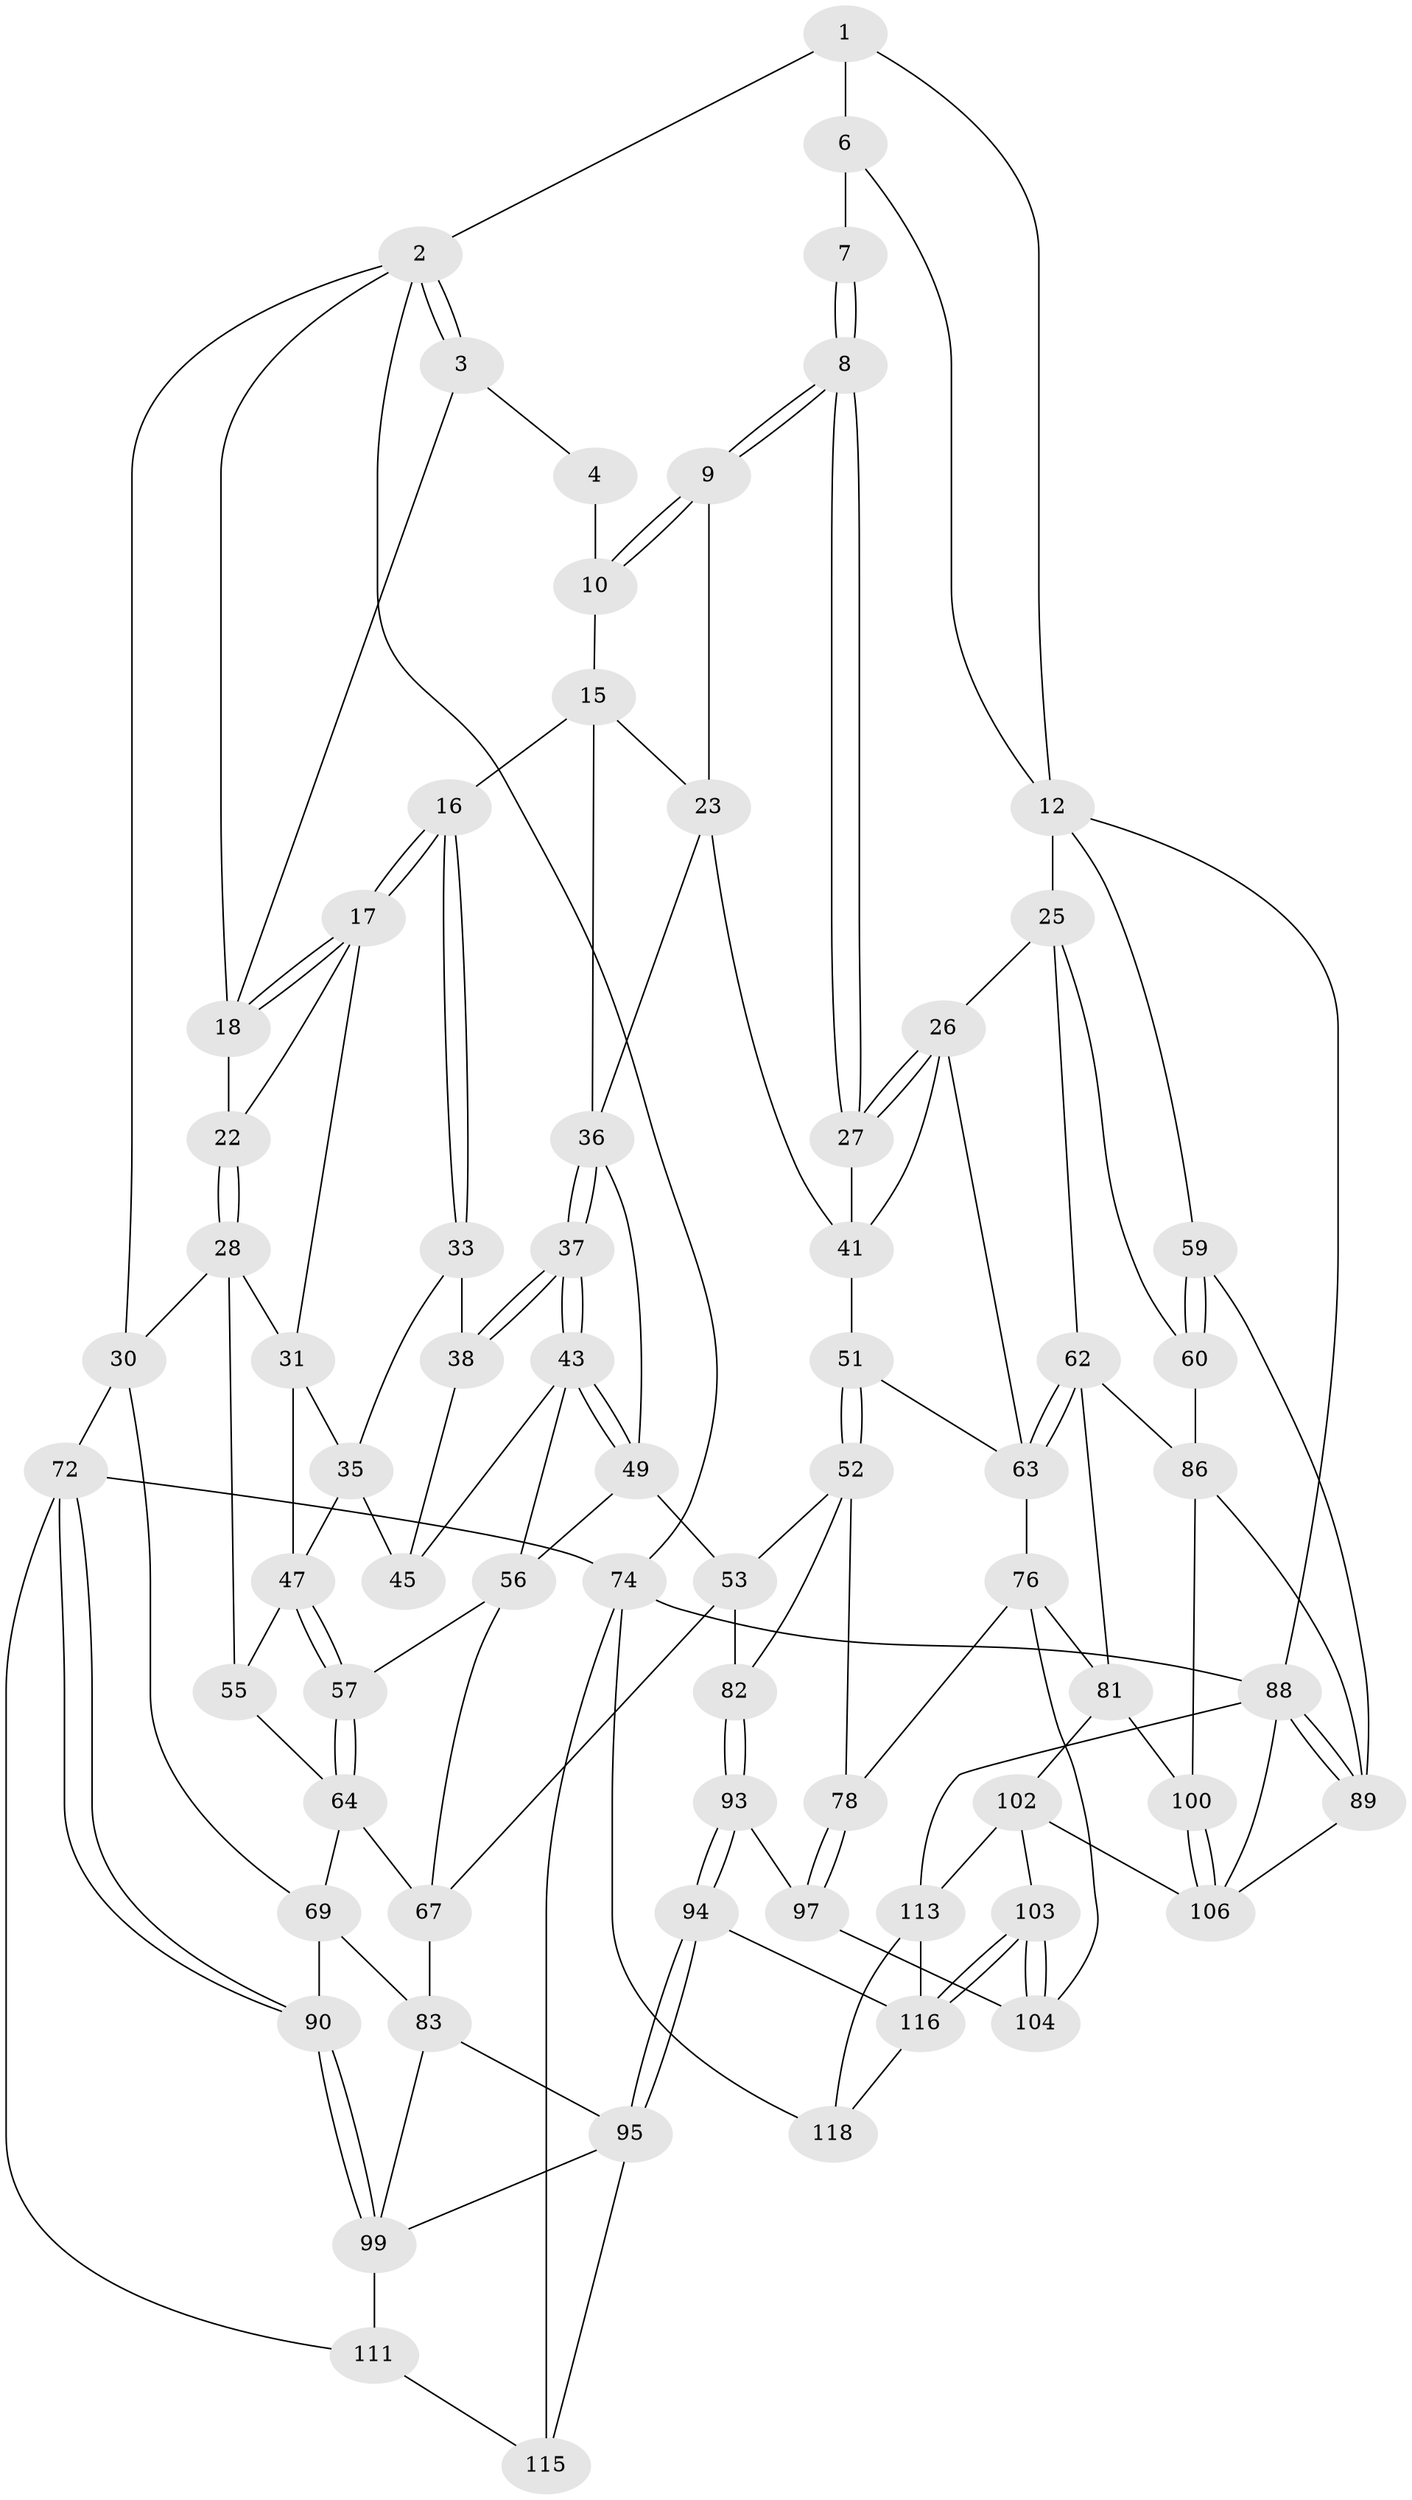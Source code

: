 // Generated by graph-tools (version 1.1) at 2025/52/02/27/25 19:52:41]
// undirected, 71 vertices, 156 edges
graph export_dot {
graph [start="1"]
  node [color=gray90,style=filled];
  1 [pos="+0.780359150621774+0"];
  2 [pos="+0+0",super="+19"];
  3 [pos="+0.1866084611824534+0"];
  4 [pos="+0.22493770381837103+0",super="+5"];
  6 [pos="+0.7995596651879595+0",super="+11"];
  7 [pos="+0.702290025134992+0.14188322444016516"];
  8 [pos="+0.6146849136763642+0.1872376788168323"];
  9 [pos="+0.6037515576013193+0.17822722694060036"];
  10 [pos="+0.5679123736870846+0.09703036245766554",super="+14"];
  12 [pos="+0.9014204464276345+0.19394650073999356",super="+13"];
  15 [pos="+0.3604683015098034+0.14072932933811463",super="+24"];
  16 [pos="+0.31118879336134697+0.18382499181651987"];
  17 [pos="+0.19699444992605636+0.16858765450678206",super="+21"];
  18 [pos="+0.1795027535878298+0.08107253367531955",super="+20"];
  22 [pos="+0.16599340139553934+0.19953213616006754"];
  23 [pos="+0.5030481327534272+0.23455468616629271",super="+39"];
  25 [pos="+0.7621473389833283+0.3002349072641614",super="+61"];
  26 [pos="+0.7095841378676069+0.30141734919850677",super="+58"];
  27 [pos="+0.6534352815782342+0.26444047105907853"];
  28 [pos="+0.03805954848176097+0.2682036551650117",super="+29"];
  30 [pos="+0+0.19148355170368528",super="+70"];
  31 [pos="+0.20464766853553742+0.28594463865269903",super="+32"];
  33 [pos="+0.30637447207078283+0.20322825257847188",super="+34"];
  35 [pos="+0.22591974910967727+0.28537578750151027",super="+46"];
  36 [pos="+0.42336861330765246+0.26894442240028965",super="+40"];
  37 [pos="+0.37643154499507536+0.32125636362453847"];
  38 [pos="+0.3301709880176126+0.28429598253552896",super="+42"];
  41 [pos="+0.5502070180210809+0.3536508702627711",super="+50"];
  43 [pos="+0.3733819604639018+0.40617423876911196",super="+44"];
  45 [pos="+0.2872332716944032+0.36779951274994055"];
  47 [pos="+0.2173177181270707+0.3889318448292284",super="+48"];
  49 [pos="+0.3908933315906159+0.4296084416331855",super="+54"];
  51 [pos="+0.5155611057723914+0.45466996451799285"];
  52 [pos="+0.4744530524664679+0.46173512468409456",super="+79"];
  53 [pos="+0.39577880529207976+0.44020431294482865",super="+75"];
  55 [pos="+0.10967862730596868+0.41179176928129063"];
  56 [pos="+0.24947355139291216+0.4402317263235771",super="+66"];
  57 [pos="+0.21530648707353978+0.41699651705689766"];
  59 [pos="+1+0.38483398265282687",super="+87"];
  60 [pos="+0.9702564077919396+0.4472332931503677",super="+85"];
  62 [pos="+0.7109821405853098+0.5747538904749083",super="+80"];
  63 [pos="+0.6808438783310408+0.4164681996878638",super="+71"];
  64 [pos="+0.14198904448496602+0.48878650407653107",super="+65"];
  67 [pos="+0.2588331367040004+0.5932147910247338",super="+68"];
  69 [pos="+0.06282563830038655+0.4778026122237846",super="+84"];
  72 [pos="+0+0.7638362505066969",super="+73"];
  74 [pos="+0+1",super="+119"];
  76 [pos="+0.6700280200266543+0.6012428009876687",super="+77"];
  78 [pos="+0.5138172874768864+0.6654788012192967"];
  81 [pos="+0.6974670381739095+0.6012683215117145",super="+101"];
  82 [pos="+0.31436390346354054+0.6032176046045309"];
  83 [pos="+0.2189377393540691+0.6149908068563917",super="+96"];
  86 [pos="+0.8618505435796256+0.6109103693872828",super="+92"];
  88 [pos="+1+1",super="+112"];
  89 [pos="+1+0.8259871919856542",super="+91"];
  90 [pos="+0+0.6966274955450357"];
  93 [pos="+0.3844112420027946+0.8355516841351492"];
  94 [pos="+0.35370414135568584+0.8739171269419427"];
  95 [pos="+0.3021484219878276+0.8663533799715811",super="+109"];
  97 [pos="+0.4205829960001967+0.7991530132097279",super="+98"];
  99 [pos="+0.1511702553217882+0.726404051743279",super="+110"];
  100 [pos="+0.7711068291388606+0.7027414099341843"];
  102 [pos="+0.6625940278916567+0.897889369243632",super="+107"];
  103 [pos="+0.6549732736945606+0.8942575632821753"];
  104 [pos="+0.6157818717710156+0.8667538511705463",super="+105"];
  106 [pos="+0.844777266439514+0.8304345000201659",super="+108"];
  111 [pos="+0.06111713435004253+0.8634910707172367"];
  113 [pos="+0.7518557677928652+1",super="+114"];
  115 [pos="+0.15233467999561767+0.9550902333845447"];
  116 [pos="+0.4181878881529564+0.9530835575273078",super="+117"];
  118 [pos="+0.39721509454003007+1"];
  1 -- 2;
  1 -- 6;
  1 -- 12;
  2 -- 3;
  2 -- 3;
  2 -- 74;
  2 -- 30;
  2 -- 18;
  3 -- 4;
  3 -- 18;
  4 -- 10 [weight=2];
  6 -- 7 [weight=2];
  6 -- 12;
  7 -- 8;
  7 -- 8;
  8 -- 9;
  8 -- 9;
  8 -- 27;
  8 -- 27;
  9 -- 10;
  9 -- 10;
  9 -- 23;
  10 -- 15;
  12 -- 25;
  12 -- 88;
  12 -- 59;
  15 -- 16;
  15 -- 23;
  15 -- 36;
  16 -- 17;
  16 -- 17;
  16 -- 33;
  16 -- 33;
  17 -- 18;
  17 -- 18;
  17 -- 22;
  17 -- 31;
  18 -- 22;
  22 -- 28;
  22 -- 28;
  23 -- 41;
  23 -- 36;
  25 -- 26;
  25 -- 60;
  25 -- 62;
  26 -- 27;
  26 -- 27;
  26 -- 63;
  26 -- 41;
  27 -- 41;
  28 -- 30;
  28 -- 55;
  28 -- 31;
  30 -- 72;
  30 -- 69;
  31 -- 35;
  31 -- 47;
  33 -- 38 [weight=2];
  33 -- 35;
  35 -- 45;
  35 -- 47;
  36 -- 37;
  36 -- 37;
  36 -- 49;
  37 -- 38;
  37 -- 38;
  37 -- 43;
  37 -- 43;
  38 -- 45;
  41 -- 51;
  43 -- 49;
  43 -- 49;
  43 -- 56;
  43 -- 45;
  47 -- 57;
  47 -- 57;
  47 -- 55;
  49 -- 53;
  49 -- 56;
  51 -- 52;
  51 -- 52;
  51 -- 63;
  52 -- 53;
  52 -- 82;
  52 -- 78;
  53 -- 82;
  53 -- 67;
  55 -- 64;
  56 -- 57;
  56 -- 67;
  57 -- 64;
  57 -- 64;
  59 -- 60 [weight=2];
  59 -- 60;
  59 -- 89;
  60 -- 86;
  62 -- 63;
  62 -- 63;
  62 -- 81;
  62 -- 86;
  63 -- 76;
  64 -- 69;
  64 -- 67;
  67 -- 83;
  69 -- 90;
  69 -- 83;
  72 -- 90;
  72 -- 90;
  72 -- 74;
  72 -- 111;
  74 -- 88;
  74 -- 115;
  74 -- 118;
  76 -- 81;
  76 -- 104;
  76 -- 78;
  78 -- 97;
  78 -- 97;
  81 -- 100;
  81 -- 102;
  82 -- 93;
  82 -- 93;
  83 -- 99;
  83 -- 95;
  86 -- 100;
  86 -- 89;
  88 -- 89;
  88 -- 89;
  88 -- 113;
  88 -- 106;
  89 -- 106;
  90 -- 99;
  90 -- 99;
  93 -- 94;
  93 -- 94;
  93 -- 97;
  94 -- 95;
  94 -- 95;
  94 -- 116;
  95 -- 115;
  95 -- 99;
  97 -- 104 [weight=2];
  99 -- 111;
  100 -- 106;
  100 -- 106;
  102 -- 103;
  102 -- 113;
  102 -- 106;
  103 -- 104;
  103 -- 104;
  103 -- 116;
  103 -- 116;
  111 -- 115;
  113 -- 118;
  113 -- 116;
  116 -- 118;
}
